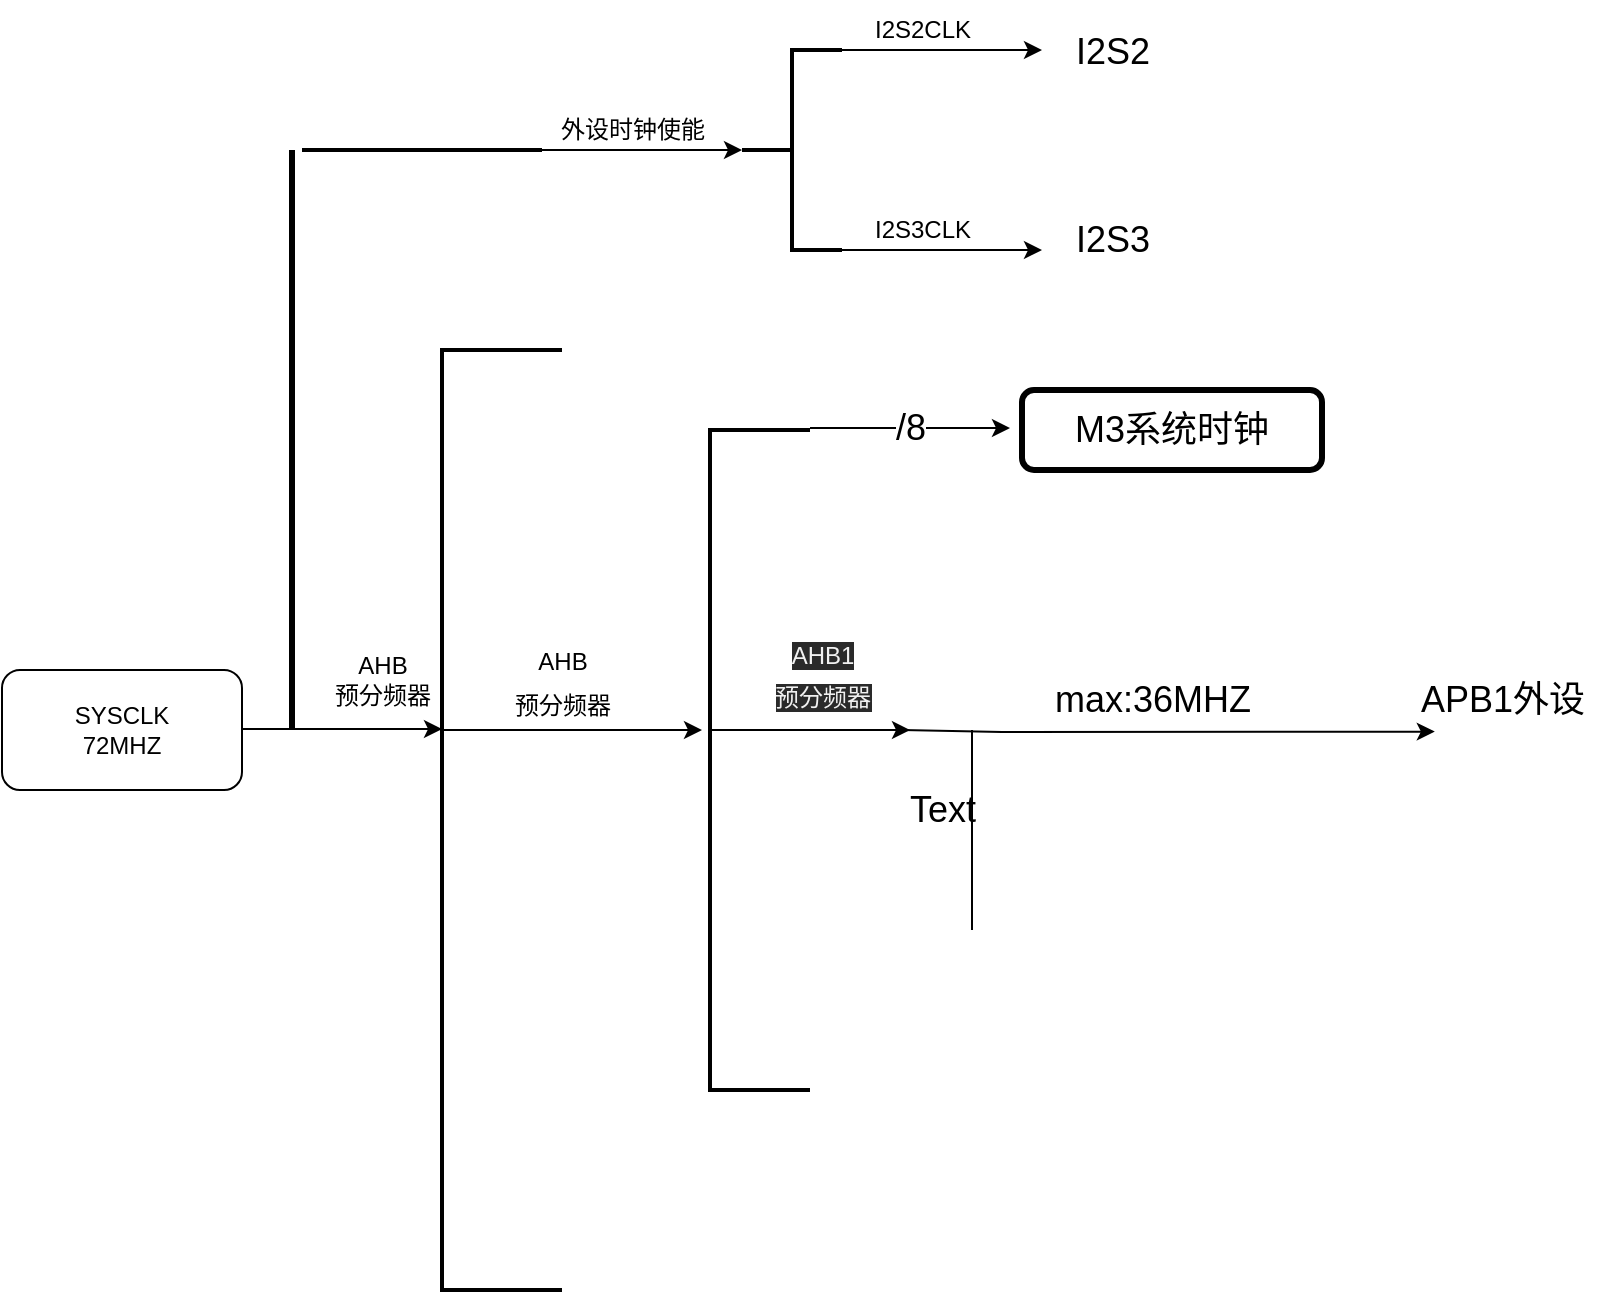 <mxfile version="15.7.4" type="github">
  <diagram id="nHt2l7om_b5uo5CxAVpc" name="第 1 页">
    <mxGraphModel dx="1502" dy="665" grid="1" gridSize="10" guides="1" tooltips="1" connect="1" arrows="0" fold="1" page="1" pageScale="1" pageWidth="827" pageHeight="1169" math="0" shadow="0">
      <root>
        <mxCell id="0" />
        <mxCell id="1" parent="0" />
        <mxCell id="btjo654vNNgG1zoDgZcX-5" value="SYSCLK&lt;br&gt;72MHZ" style="rounded=1;whiteSpace=wrap;html=1;" vertex="1" parent="1">
          <mxGeometry x="10" y="390" width="120" height="60" as="geometry" />
        </mxCell>
        <mxCell id="btjo654vNNgG1zoDgZcX-7" value="" style="endArrow=classic;html=1;rounded=0;" edge="1" parent="1">
          <mxGeometry relative="1" as="geometry">
            <mxPoint x="130" y="419.5" as="sourcePoint" />
            <mxPoint x="230" y="419.5" as="targetPoint" />
            <Array as="points" />
          </mxGeometry>
        </mxCell>
        <mxCell id="btjo654vNNgG1zoDgZcX-9" value="AHB&lt;br&gt;预分频器" style="text;html=1;align=center;verticalAlign=middle;resizable=0;points=[];autosize=1;strokeColor=none;fillColor=none;" vertex="1" parent="1">
          <mxGeometry x="170" y="380" width="60" height="30" as="geometry" />
        </mxCell>
        <mxCell id="btjo654vNNgG1zoDgZcX-10" value="" style="strokeWidth=2;html=1;shape=mxgraph.flowchart.annotation_1;align=left;pointerEvents=1;" vertex="1" parent="1">
          <mxGeometry x="230" y="230" width="60" height="470" as="geometry" />
        </mxCell>
        <mxCell id="btjo654vNNgG1zoDgZcX-15" value="" style="endArrow=classic;html=1;rounded=0;" edge="1" parent="1">
          <mxGeometry relative="1" as="geometry">
            <mxPoint x="280" y="130" as="sourcePoint" />
            <mxPoint x="380" y="130" as="targetPoint" />
          </mxGeometry>
        </mxCell>
        <mxCell id="btjo654vNNgG1zoDgZcX-17" value="外设时钟使能" style="text;html=1;align=center;verticalAlign=middle;resizable=0;points=[];autosize=1;strokeColor=none;fillColor=none;" vertex="1" parent="1">
          <mxGeometry x="280" y="110" width="90" height="20" as="geometry" />
        </mxCell>
        <mxCell id="btjo654vNNgG1zoDgZcX-18" value="" style="strokeWidth=2;html=1;shape=mxgraph.flowchart.annotation_2;align=left;labelPosition=right;pointerEvents=1;" vertex="1" parent="1">
          <mxGeometry x="380" y="80" width="50" height="100" as="geometry" />
        </mxCell>
        <mxCell id="btjo654vNNgG1zoDgZcX-20" value="" style="endArrow=classic;html=1;rounded=0;" edge="1" parent="1">
          <mxGeometry relative="1" as="geometry">
            <mxPoint x="430" y="80" as="sourcePoint" />
            <mxPoint x="530" y="80" as="targetPoint" />
          </mxGeometry>
        </mxCell>
        <mxCell id="btjo654vNNgG1zoDgZcX-22" value="" style="endArrow=classic;html=1;rounded=0;" edge="1" parent="1">
          <mxGeometry relative="1" as="geometry">
            <mxPoint x="430" y="180" as="sourcePoint" />
            <mxPoint x="530" y="180" as="targetPoint" />
            <Array as="points">
              <mxPoint x="480" y="180" />
            </Array>
          </mxGeometry>
        </mxCell>
        <mxCell id="btjo654vNNgG1zoDgZcX-24" value="I2S2CLK" style="text;html=1;align=center;verticalAlign=middle;resizable=0;points=[];autosize=1;strokeColor=none;fillColor=none;" vertex="1" parent="1">
          <mxGeometry x="440" y="60" width="60" height="20" as="geometry" />
        </mxCell>
        <mxCell id="btjo654vNNgG1zoDgZcX-25" value="I2S3CLK" style="text;html=1;align=center;verticalAlign=middle;resizable=0;points=[];autosize=1;strokeColor=none;fillColor=none;" vertex="1" parent="1">
          <mxGeometry x="440" y="160" width="60" height="20" as="geometry" />
        </mxCell>
        <mxCell id="btjo654vNNgG1zoDgZcX-26" value="&lt;font style=&quot;line-height: 2.6 ; font-size: 18px&quot;&gt;I2S2&lt;/font&gt;" style="text;html=1;align=center;verticalAlign=middle;resizable=0;points=[];autosize=1;strokeColor=none;fillColor=none;spacingTop=1;strokeWidth=0;" vertex="1" parent="1">
          <mxGeometry x="540" y="55" width="50" height="50" as="geometry" />
        </mxCell>
        <mxCell id="btjo654vNNgG1zoDgZcX-27" value="I2S3" style="text;html=1;align=center;verticalAlign=middle;resizable=0;points=[];autosize=1;strokeColor=none;fillColor=none;fontSize=18;" vertex="1" parent="1">
          <mxGeometry x="540" y="160" width="50" height="30" as="geometry" />
        </mxCell>
        <mxCell id="btjo654vNNgG1zoDgZcX-28" value="" style="line;strokeWidth=3;direction=south;html=1;perimeter=backbonePerimeter;points=[];outlineConnect=0;fontSize=18;" vertex="1" parent="1">
          <mxGeometry x="150" y="130" width="10" height="290" as="geometry" />
        </mxCell>
        <mxCell id="btjo654vNNgG1zoDgZcX-29" value="" style="line;strokeWidth=2;html=1;fontSize=18;" vertex="1" parent="1">
          <mxGeometry x="160" y="125" width="120" height="10" as="geometry" />
        </mxCell>
        <mxCell id="btjo654vNNgG1zoDgZcX-37" value="" style="endArrow=classic;html=1;rounded=0;fontSize=18;" edge="1" parent="1">
          <mxGeometry relative="1" as="geometry">
            <mxPoint x="230" y="420" as="sourcePoint" />
            <mxPoint x="360" y="420" as="targetPoint" />
            <Array as="points">
              <mxPoint x="280" y="420" />
            </Array>
          </mxGeometry>
        </mxCell>
        <mxCell id="btjo654vNNgG1zoDgZcX-39" value="&lt;span style=&quot;font-size: 12px&quot;&gt;AHB&lt;/span&gt;&lt;br style=&quot;font-size: 12px&quot;&gt;&lt;span style=&quot;font-size: 12px&quot;&gt;预分频器&lt;/span&gt;&lt;br&gt;" style="text;html=1;align=center;verticalAlign=middle;resizable=0;points=[];autosize=1;strokeColor=none;fillColor=none;fontSize=18;" vertex="1" parent="1">
          <mxGeometry x="260" y="370" width="60" height="50" as="geometry" />
        </mxCell>
        <mxCell id="btjo654vNNgG1zoDgZcX-40" value="" style="strokeWidth=2;html=1;shape=mxgraph.flowchart.annotation_1;align=left;pointerEvents=1;fontSize=18;" vertex="1" parent="1">
          <mxGeometry x="364" y="270" width="50" height="330" as="geometry" />
        </mxCell>
        <mxCell id="btjo654vNNgG1zoDgZcX-45" value="" style="endArrow=classic;html=1;rounded=0;fontSize=18;" edge="1" parent="1">
          <mxGeometry relative="1" as="geometry">
            <mxPoint x="414" y="269" as="sourcePoint" />
            <mxPoint x="514" y="269" as="targetPoint" />
            <Array as="points">
              <mxPoint x="474" y="269" />
            </Array>
          </mxGeometry>
        </mxCell>
        <mxCell id="btjo654vNNgG1zoDgZcX-46" value="/8" style="edgeLabel;resizable=0;html=1;align=center;verticalAlign=middle;fontSize=18;strokeWidth=3;" connectable="0" vertex="1" parent="btjo654vNNgG1zoDgZcX-45">
          <mxGeometry relative="1" as="geometry" />
        </mxCell>
        <mxCell id="btjo654vNNgG1zoDgZcX-47" value="M3系统时钟" style="rounded=1;whiteSpace=wrap;html=1;fontSize=18;strokeWidth=3;" vertex="1" parent="1">
          <mxGeometry x="520" y="250" width="150" height="40" as="geometry" />
        </mxCell>
        <mxCell id="btjo654vNNgG1zoDgZcX-48" value="" style="html=1;rounded=0;fontSize=18;strokeWidth=1;" edge="1" parent="1">
          <mxGeometry width="100" relative="1" as="geometry">
            <mxPoint x="364" y="420" as="sourcePoint" />
            <mxPoint x="464" y="420" as="targetPoint" />
          </mxGeometry>
        </mxCell>
        <mxCell id="btjo654vNNgG1zoDgZcX-49" value="&lt;br&gt;&lt;br&gt;&lt;span style=&quot;color: rgb(240 , 240 , 240) ; font-family: &amp;#34;helvetica&amp;#34; ; font-style: normal ; font-weight: 400 ; letter-spacing: normal ; text-align: center ; text-indent: 0px ; text-transform: none ; word-spacing: 0px ; background-color: rgb(42 , 42 , 42) ; font-size: 12px&quot;&gt;AHB1&lt;/span&gt;&lt;br style=&quot;color: rgb(240 , 240 , 240) ; font-family: &amp;#34;helvetica&amp;#34; ; font-style: normal ; font-weight: 400 ; letter-spacing: normal ; text-align: center ; text-indent: 0px ; text-transform: none ; word-spacing: 0px ; background-color: rgb(42 , 42 , 42) ; font-size: 12px&quot;&gt;&lt;span style=&quot;color: rgb(240 , 240 , 240) ; font-family: &amp;#34;helvetica&amp;#34; ; font-style: normal ; font-weight: 400 ; letter-spacing: normal ; text-align: center ; text-indent: 0px ; text-transform: none ; word-spacing: 0px ; background-color: rgb(42 , 42 , 42) ; font-size: 12px&quot;&gt;预分频器&lt;/span&gt;&lt;br&gt;" style="text;html=1;align=center;verticalAlign=middle;resizable=0;points=[];autosize=1;strokeColor=none;fillColor=none;fontSize=18;" vertex="1" parent="1">
          <mxGeometry x="390" y="320" width="60" height="100" as="geometry" />
        </mxCell>
        <mxCell id="btjo654vNNgG1zoDgZcX-50" value="" style="endArrow=classic;html=1;rounded=0;fontSize=18;strokeWidth=1;entryX=0.164;entryY=1.027;entryDx=0;entryDy=0;entryPerimeter=0;" edge="1" parent="1" target="btjo654vNNgG1zoDgZcX-52">
          <mxGeometry relative="1" as="geometry">
            <mxPoint x="460" y="420" as="sourcePoint" />
            <mxPoint x="580" y="420" as="targetPoint" />
            <Array as="points">
              <mxPoint x="510" y="421" />
            </Array>
          </mxGeometry>
        </mxCell>
        <mxCell id="btjo654vNNgG1zoDgZcX-52" value="APB1外设" style="text;html=1;align=center;verticalAlign=middle;resizable=0;points=[];autosize=1;strokeColor=none;fillColor=none;fontSize=18;" vertex="1" parent="1">
          <mxGeometry x="710" y="390" width="100" height="30" as="geometry" />
        </mxCell>
        <mxCell id="btjo654vNNgG1zoDgZcX-56" value="max:36MHZ" style="text;html=1;align=center;verticalAlign=middle;resizable=0;points=[];autosize=1;strokeColor=none;fillColor=none;fontSize=18;" vertex="1" parent="1">
          <mxGeometry x="530" y="390" width="110" height="30" as="geometry" />
        </mxCell>
        <mxCell id="btjo654vNNgG1zoDgZcX-58" value="" style="line;strokeWidth=1;direction=south;html=1;perimeter=backbonePerimeter;points=[];outlineConnect=0;fontSize=18;fillColor=none;gradientColor=none;" vertex="1" parent="1">
          <mxGeometry x="490" y="420" width="10" height="100" as="geometry" />
        </mxCell>
        <mxCell id="btjo654vNNgG1zoDgZcX-65" value="Text" style="text;html=1;align=center;verticalAlign=middle;resizable=0;points=[];autosize=1;strokeColor=none;fillColor=none;fontSize=18;" vertex="1" parent="1">
          <mxGeometry x="460" y="450" width="40" height="20" as="geometry" />
        </mxCell>
      </root>
    </mxGraphModel>
  </diagram>
</mxfile>
